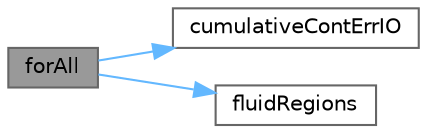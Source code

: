 digraph "forAll"
{
 // LATEX_PDF_SIZE
  bgcolor="transparent";
  edge [fontname=Helvetica,fontsize=10,labelfontname=Helvetica,labelfontsize=10];
  node [fontname=Helvetica,fontsize=10,shape=box,height=0.2,width=0.4];
  rankdir="LR";
  Node1 [id="Node000001",label="forAll",height=0.2,width=0.4,color="gray40", fillcolor="grey60", style="filled", fontcolor="black",tooltip=" "];
  Node1 -> Node2 [id="edge1_Node000001_Node000002",color="steelblue1",style="solid",tooltip=" "];
  Node2 [id="Node000002",label="cumulativeContErrIO",height=0.2,width=0.4,color="grey40", fillcolor="white", style="filled",URL="$applications_2solvers_2heatTransfer_2chtMultiRegionFoam_2chtMultiRegionTwoPhaseEulerFoam_2fluid_2initContinuityErrs_8H.html#a9e96ddbf1c08d732b500499724b35875",tooltip=" "];
  Node1 -> Node3 [id="edge2_Node000001_Node000003",color="steelblue1",style="solid",tooltip=" "];
  Node3 [id="Node000003",label="fluidRegions",height=0.2,width=0.4,color="grey40", fillcolor="white", style="filled",URL="$chtMultiRegionSimpleFoam_2fluid_2createFluidMeshes_8H.html#a907123d0ac2aad3d73e3e4d8d0b68f90",tooltip=" "];
}
